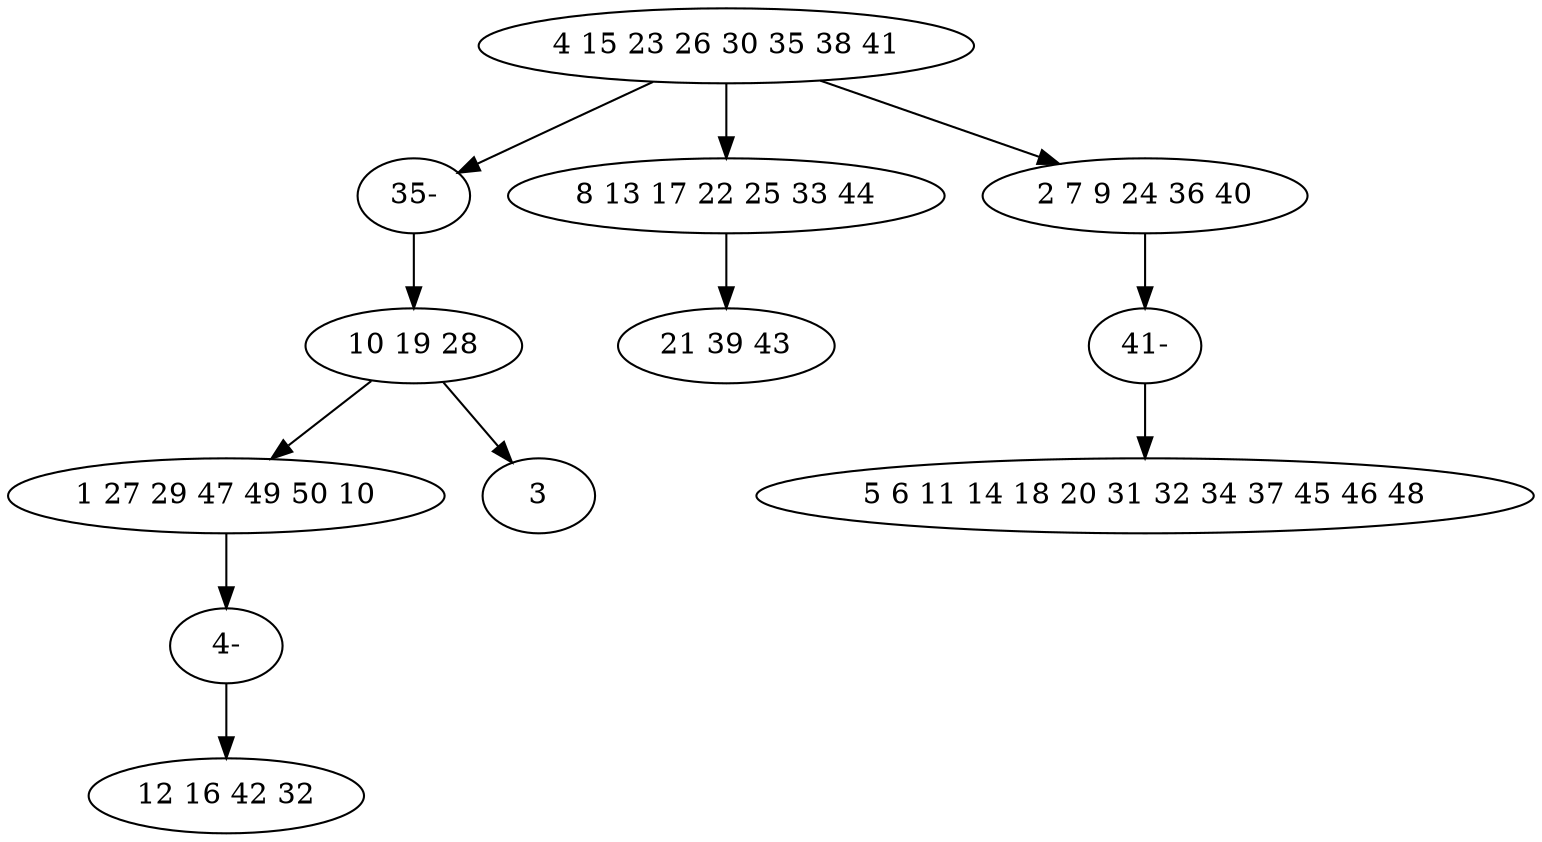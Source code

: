 digraph true_tree {
	"0" -> "9"
	"0" -> "2"
	"1" -> "3"
	"2" -> "4"
	"3" -> "11"
	"0" -> "6"
	"6" -> "10"
	"1" -> "8"
	"9" -> "1"
	"10" -> "7"
	"11" -> "5"
	"0" [label="4 15 23 26 30 35 38 41"];
	"1" [label="10 19 28"];
	"2" [label="8 13 17 22 25 33 44"];
	"3" [label="1 27 29 47 49 50 10"];
	"4" [label="21 39 43"];
	"5" [label="12 16 42 32"];
	"6" [label="2 7 9 24 36 40"];
	"7" [label="5 6 11 14 18 20 31 32 34 37 45 46 48"];
	"8" [label="3"];
	"9" [label="35-"];
	"10" [label="41-"];
	"11" [label="4-"];
}
